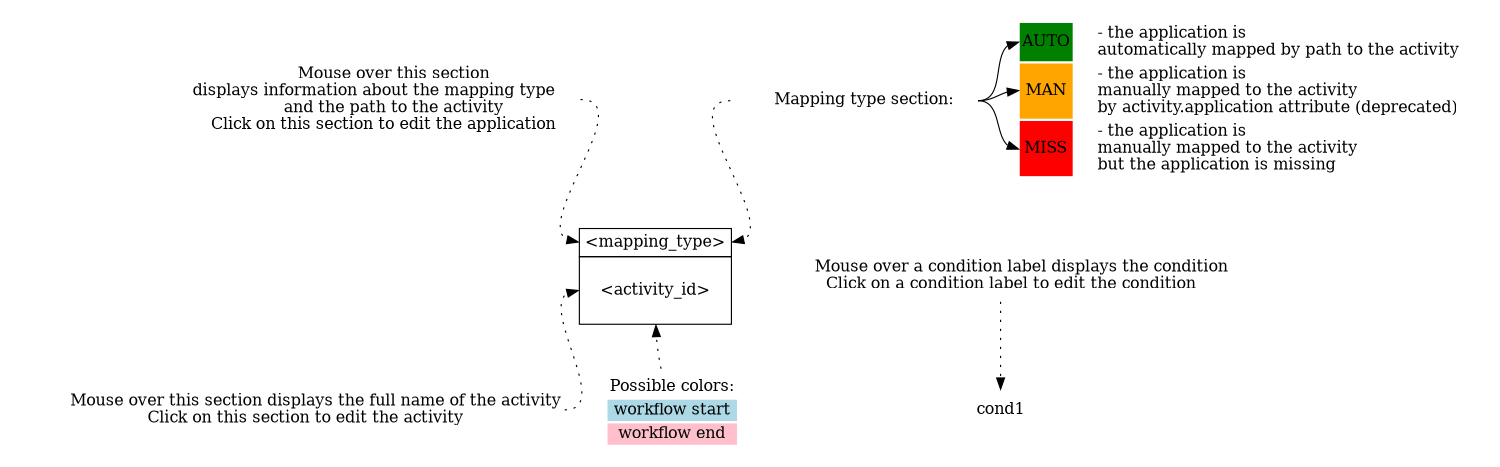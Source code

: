 digraph structs {
    size = "10,5"
    rankdir = "TB"
    node [shape=plaintext]

    sample_box [label=<
<TABLE BORDER="0" CELLBORDER="1" CELLSPACING="0" CELLPADDING="4">
  <TR>
    <TD PORT="app">&lt;mapping_type&gt;</TD>
  </TR>
  <TR>
    <TD HEIGHT="60" PORT="activity">&lt;activity_id&gt;</TD>
  </TR>
</TABLE>>];

    tag_actions_desc [label=<
<TABLE CELLBORDER="0" BORDER="0">
  <TR>
    <TD PORT="desc">
        Mouse over this section<BR/>displays information about the mapping type<BR/>
        and the path to the activity<BR/>
        Click on this section to edit the application
    </TD>
  </TR>
</TABLE>>];

    tag_desc [label=<
<TABLE CELLBORDER="0" BORDER="0">
  <TR>
    <TD PORT="desc">
        Mapping type section:
    </TD>
  </TR>
</TABLE>>];

  tags [label=<
<TABLE CELLBORDER="0" BORDER="0">
<TR>
  <TD BGCOLOR="#008000" PORT="auto">AUTO</TD>
  <TD ALIGN="LEFT" BALIGN="LEFT">
    - the application is<BR/>
    automatically mapped by path to the activity
  </TD>
</TR>
<TR>
  <TD BGCOLOR="orange" PORT="man">MAN</TD>
  <TD ALIGN="LEFT" BALIGN="LEFT">
    - the application is<BR/>
    manually mapped to the activity<BR/>
    by activity.application attribute (deprecated)</TD>
</TR>
<TR>
  <TD BGCOLOR="red" PORT="miss">MISS</TD>
  <TD ALIGN="LEFT" BALIGN="LEFT">
    - the application is<BR/>
    manually mapped to the activity<BR/>
    but the application is missing</TD>
</TR>
</TABLE>>];


    levels = 3
    pad = 0.2

    subgraph { rank=same tag_actions_desc tag_desc tags}
    subgraph { sample_box }

    activity_actions_desc [label=<
<TABLE CELLBORDER="0" BORDER="0">
  <TR>
    <TD PORT="desc">
        Mouse over this section displays the full name of the activity<BR/>
        Click on this section to edit the activity
    </TD>
  </TR>
</TABLE>>];

    activity_color_desc [label=<
<TABLE CELLBORDER="0" BORDER="0">
  <TR>
    <TD>Possible colors:</TD>
  </TR>
  <TR>
    <TD PORT="desc" BGCOLOR="lightblue">workflow start</TD>
  </TR>
  <TR>
    <TD PORT="desc" BGCOLOR="pink">workflow end</TD>
  </TR>
</TABLE>>];


    subgraph { rank=max activity_actions_desc activity_color_desc}

    condition_actions_desc [label=<
<TABLE CELLBORDER="0" BORDER="0">
  <TR>
    <TD PORT="desc">
        Mouse over a condition label displays the condition<BR/>
        Click on a condition label to edit the condition
    </TD>
  </TR>
</TABLE>>];

    tag_desc:desc:w -> sample_box:app:e [style=dotted];
    tag_actions_desc:desc:e -> sample_box:app:w [style=dotted];
    tag_desc:desc:e -> tags:auto:w;
    tag_desc:desc:e -> tags:man:w;
    tag_desc:desc:e -> tags:miss:w;
    activity_actions_desc:desc:e -> sample_box:activity:w [style=dotted];
    cond [ label="cond1" ];
    condition_actions_desc -> cond [style=dotted];
    activity_color_desc -> sample_box:activity [style=dotted];
}
